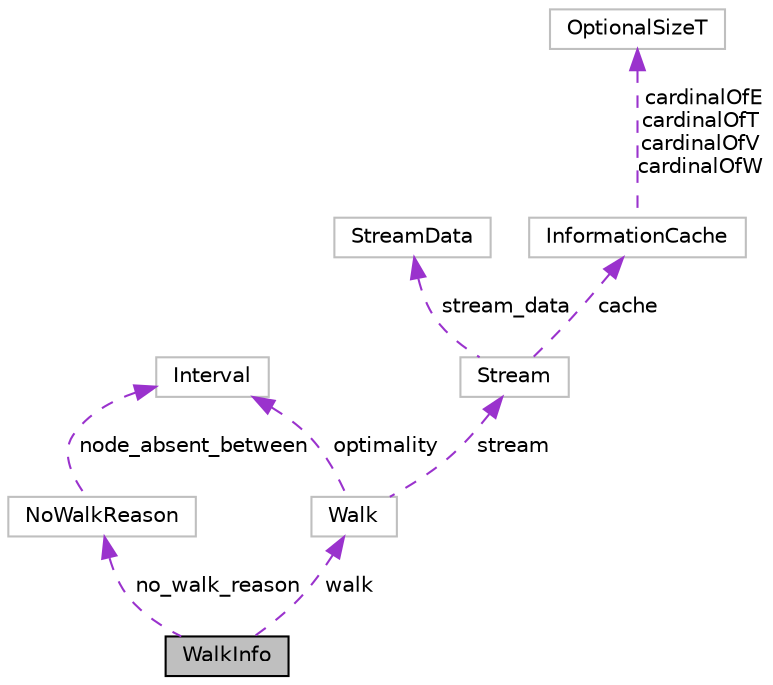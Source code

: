 digraph "WalkInfo"
{
 // LATEX_PDF_SIZE
  edge [fontname="Helvetica",fontsize="10",labelfontname="Helvetica",labelfontsize="10"];
  node [fontname="Helvetica",fontsize="10",shape=record];
  Node1 [label="WalkInfo",height=0.2,width=0.4,color="black", fillcolor="grey75", style="filled", fontcolor="black",tooltip=" "];
  Node2 -> Node1 [dir="back",color="darkorchid3",fontsize="10",style="dashed",label=" walk" ];
  Node2 [label="Walk",height=0.2,width=0.4,color="grey75", fillcolor="white", style="filled",URL="$structWalk.html",tooltip=" "];
  Node3 -> Node2 [dir="back",color="darkorchid3",fontsize="10",style="dashed",label=" optimality" ];
  Node3 [label="Interval",height=0.2,width=0.4,color="grey75", fillcolor="white", style="filled",URL="$structInterval.html",tooltip=" "];
  Node4 -> Node2 [dir="back",color="darkorchid3",fontsize="10",style="dashed",label=" stream" ];
  Node4 [label="Stream",height=0.2,width=0.4,color="grey75", fillcolor="white", style="filled",URL="$structStream.html",tooltip=" "];
  Node5 -> Node4 [dir="back",color="darkorchid3",fontsize="10",style="dashed",label=" stream_data" ];
  Node5 [label="StreamData",height=0.2,width=0.4,color="grey75", fillcolor="white", style="filled",URL="$structStreamData.html",tooltip=" "];
  Node6 -> Node4 [dir="back",color="darkorchid3",fontsize="10",style="dashed",label=" cache" ];
  Node6 [label="InformationCache",height=0.2,width=0.4,color="grey75", fillcolor="white", style="filled",URL="$structInformationCache.html",tooltip=" "];
  Node7 -> Node6 [dir="back",color="darkorchid3",fontsize="10",style="dashed",label=" cardinalOfE\ncardinalOfT\ncardinalOfV\ncardinalOfW" ];
  Node7 [label="OptionalSizeT",height=0.2,width=0.4,color="grey75", fillcolor="white", style="filled",URL="$structOptionalSizeT.html",tooltip=" "];
  Node8 -> Node1 [dir="back",color="darkorchid3",fontsize="10",style="dashed",label=" no_walk_reason" ];
  Node8 [label="NoWalkReason",height=0.2,width=0.4,color="grey75", fillcolor="white", style="filled",URL="$structNoWalkReason.html",tooltip=" "];
  Node3 -> Node8 [dir="back",color="darkorchid3",fontsize="10",style="dashed",label=" node_absent_between" ];
}
